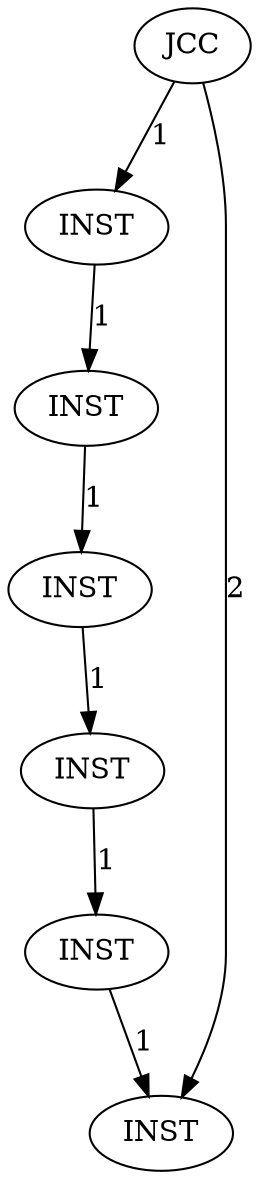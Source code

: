 Digraph G {
"A" [label = "JCC" , root=true]
"B" [label = "INST"]
"C" [label = "INST"]
"D" [label = "INST"]
"E" [label = "INST"]
"F" [label = "INST"]
"G" [label = "INST"]
"A" -> "B" [label = "1"]
"B" -> "D" [label = "1"]
"D" -> "E" [label = "1"]
"E" -> "F" [label = "1"]
"F" -> "G" [label = "1"]
"G" -> "C" [label = "1"]
"A" -> "C" [label = "2"]
}

